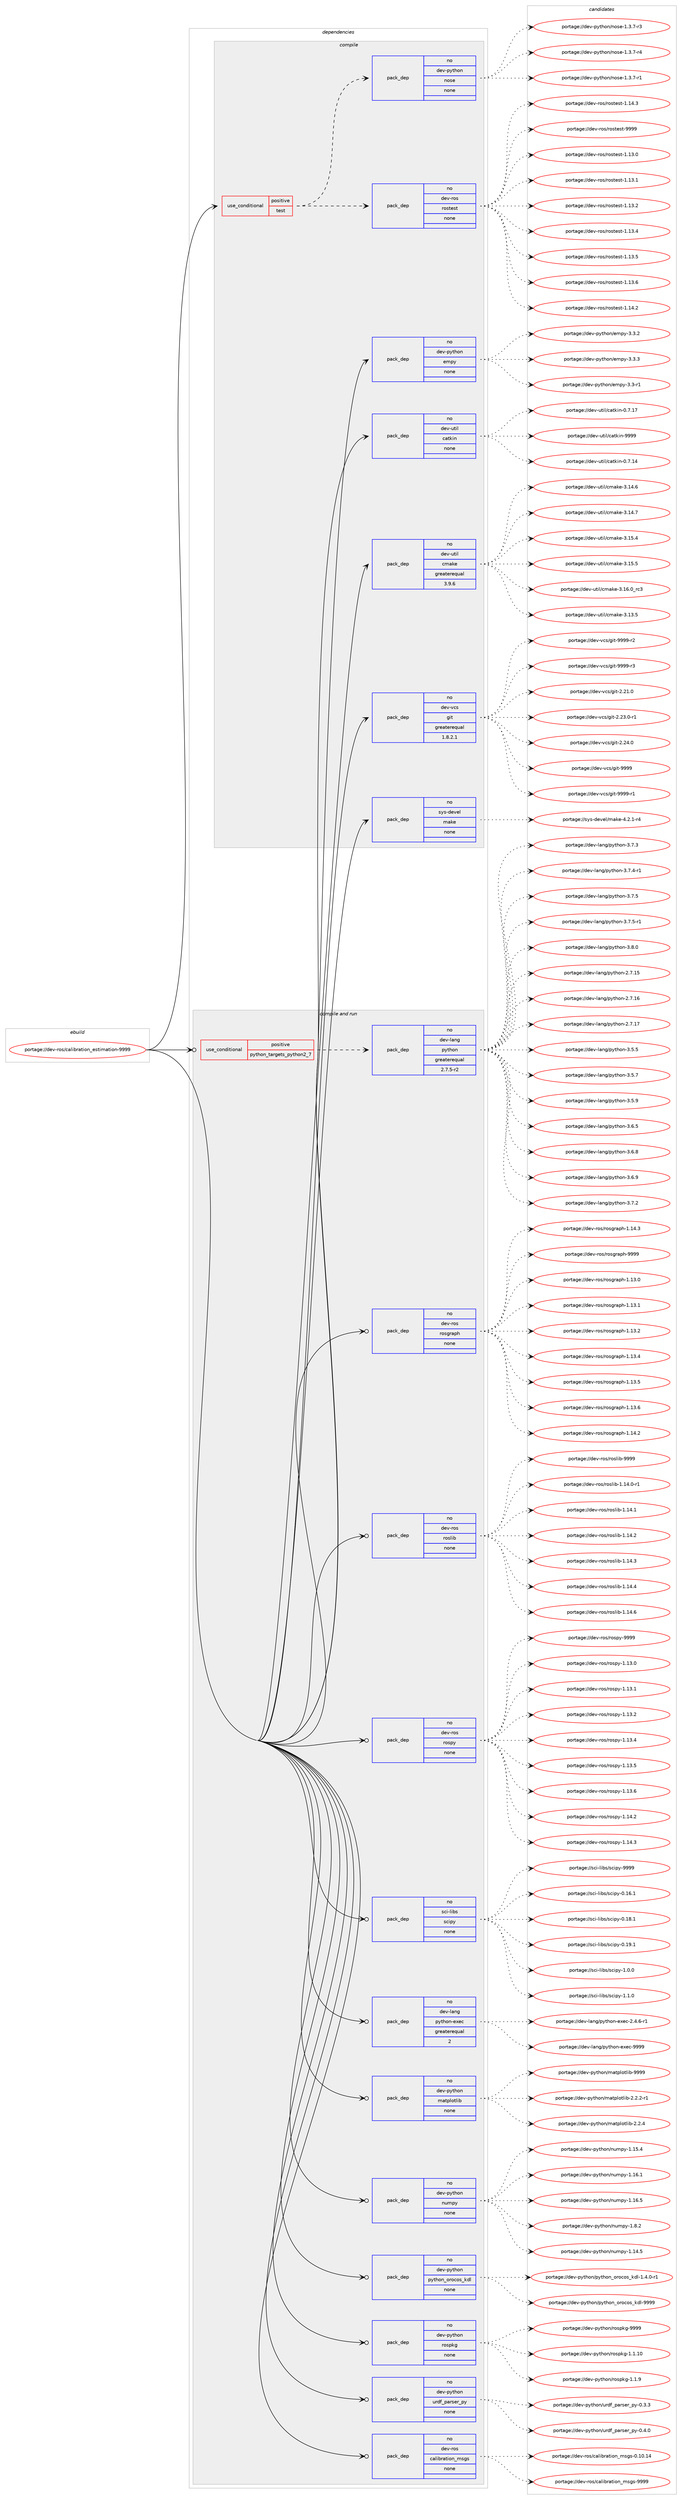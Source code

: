 digraph prolog {

# *************
# Graph options
# *************

newrank=true;
concentrate=true;
compound=true;
graph [rankdir=LR,fontname=Helvetica,fontsize=10,ranksep=1.5];#, ranksep=2.5, nodesep=0.2];
edge  [arrowhead=vee];
node  [fontname=Helvetica,fontsize=10];

# **********
# The ebuild
# **********

subgraph cluster_leftcol {
color=gray;
rank=same;
label=<<i>ebuild</i>>;
id [label="portage://dev-ros/calibration_estimation-9999", color=red, width=4, href="../dev-ros/calibration_estimation-9999.svg"];
}

# ****************
# The dependencies
# ****************

subgraph cluster_midcol {
color=gray;
label=<<i>dependencies</i>>;
subgraph cluster_compile {
fillcolor="#eeeeee";
style=filled;
label=<<i>compile</i>>;
subgraph cond42091 {
dependency183970 [label=<<TABLE BORDER="0" CELLBORDER="1" CELLSPACING="0" CELLPADDING="4"><TR><TD ROWSPAN="3" CELLPADDING="10">use_conditional</TD></TR><TR><TD>positive</TD></TR><TR><TD>test</TD></TR></TABLE>>, shape=none, color=red];
subgraph pack138461 {
dependency183971 [label=<<TABLE BORDER="0" CELLBORDER="1" CELLSPACING="0" CELLPADDING="4" WIDTH="220"><TR><TD ROWSPAN="6" CELLPADDING="30">pack_dep</TD></TR><TR><TD WIDTH="110">no</TD></TR><TR><TD>dev-ros</TD></TR><TR><TD>rostest</TD></TR><TR><TD>none</TD></TR><TR><TD></TD></TR></TABLE>>, shape=none, color=blue];
}
dependency183970:e -> dependency183971:w [weight=20,style="dashed",arrowhead="vee"];
subgraph pack138462 {
dependency183972 [label=<<TABLE BORDER="0" CELLBORDER="1" CELLSPACING="0" CELLPADDING="4" WIDTH="220"><TR><TD ROWSPAN="6" CELLPADDING="30">pack_dep</TD></TR><TR><TD WIDTH="110">no</TD></TR><TR><TD>dev-python</TD></TR><TR><TD>nose</TD></TR><TR><TD>none</TD></TR><TR><TD></TD></TR></TABLE>>, shape=none, color=blue];
}
dependency183970:e -> dependency183972:w [weight=20,style="dashed",arrowhead="vee"];
}
id:e -> dependency183970:w [weight=20,style="solid",arrowhead="vee"];
subgraph pack138463 {
dependency183973 [label=<<TABLE BORDER="0" CELLBORDER="1" CELLSPACING="0" CELLPADDING="4" WIDTH="220"><TR><TD ROWSPAN="6" CELLPADDING="30">pack_dep</TD></TR><TR><TD WIDTH="110">no</TD></TR><TR><TD>dev-python</TD></TR><TR><TD>empy</TD></TR><TR><TD>none</TD></TR><TR><TD></TD></TR></TABLE>>, shape=none, color=blue];
}
id:e -> dependency183973:w [weight=20,style="solid",arrowhead="vee"];
subgraph pack138464 {
dependency183974 [label=<<TABLE BORDER="0" CELLBORDER="1" CELLSPACING="0" CELLPADDING="4" WIDTH="220"><TR><TD ROWSPAN="6" CELLPADDING="30">pack_dep</TD></TR><TR><TD WIDTH="110">no</TD></TR><TR><TD>dev-util</TD></TR><TR><TD>catkin</TD></TR><TR><TD>none</TD></TR><TR><TD></TD></TR></TABLE>>, shape=none, color=blue];
}
id:e -> dependency183974:w [weight=20,style="solid",arrowhead="vee"];
subgraph pack138465 {
dependency183975 [label=<<TABLE BORDER="0" CELLBORDER="1" CELLSPACING="0" CELLPADDING="4" WIDTH="220"><TR><TD ROWSPAN="6" CELLPADDING="30">pack_dep</TD></TR><TR><TD WIDTH="110">no</TD></TR><TR><TD>dev-util</TD></TR><TR><TD>cmake</TD></TR><TR><TD>greaterequal</TD></TR><TR><TD>3.9.6</TD></TR></TABLE>>, shape=none, color=blue];
}
id:e -> dependency183975:w [weight=20,style="solid",arrowhead="vee"];
subgraph pack138466 {
dependency183976 [label=<<TABLE BORDER="0" CELLBORDER="1" CELLSPACING="0" CELLPADDING="4" WIDTH="220"><TR><TD ROWSPAN="6" CELLPADDING="30">pack_dep</TD></TR><TR><TD WIDTH="110">no</TD></TR><TR><TD>dev-vcs</TD></TR><TR><TD>git</TD></TR><TR><TD>greaterequal</TD></TR><TR><TD>1.8.2.1</TD></TR></TABLE>>, shape=none, color=blue];
}
id:e -> dependency183976:w [weight=20,style="solid",arrowhead="vee"];
subgraph pack138467 {
dependency183977 [label=<<TABLE BORDER="0" CELLBORDER="1" CELLSPACING="0" CELLPADDING="4" WIDTH="220"><TR><TD ROWSPAN="6" CELLPADDING="30">pack_dep</TD></TR><TR><TD WIDTH="110">no</TD></TR><TR><TD>sys-devel</TD></TR><TR><TD>make</TD></TR><TR><TD>none</TD></TR><TR><TD></TD></TR></TABLE>>, shape=none, color=blue];
}
id:e -> dependency183977:w [weight=20,style="solid",arrowhead="vee"];
}
subgraph cluster_compileandrun {
fillcolor="#eeeeee";
style=filled;
label=<<i>compile and run</i>>;
subgraph cond42092 {
dependency183978 [label=<<TABLE BORDER="0" CELLBORDER="1" CELLSPACING="0" CELLPADDING="4"><TR><TD ROWSPAN="3" CELLPADDING="10">use_conditional</TD></TR><TR><TD>positive</TD></TR><TR><TD>python_targets_python2_7</TD></TR></TABLE>>, shape=none, color=red];
subgraph pack138468 {
dependency183979 [label=<<TABLE BORDER="0" CELLBORDER="1" CELLSPACING="0" CELLPADDING="4" WIDTH="220"><TR><TD ROWSPAN="6" CELLPADDING="30">pack_dep</TD></TR><TR><TD WIDTH="110">no</TD></TR><TR><TD>dev-lang</TD></TR><TR><TD>python</TD></TR><TR><TD>greaterequal</TD></TR><TR><TD>2.7.5-r2</TD></TR></TABLE>>, shape=none, color=blue];
}
dependency183978:e -> dependency183979:w [weight=20,style="dashed",arrowhead="vee"];
}
id:e -> dependency183978:w [weight=20,style="solid",arrowhead="odotvee"];
subgraph pack138469 {
dependency183980 [label=<<TABLE BORDER="0" CELLBORDER="1" CELLSPACING="0" CELLPADDING="4" WIDTH="220"><TR><TD ROWSPAN="6" CELLPADDING="30">pack_dep</TD></TR><TR><TD WIDTH="110">no</TD></TR><TR><TD>dev-lang</TD></TR><TR><TD>python-exec</TD></TR><TR><TD>greaterequal</TD></TR><TR><TD>2</TD></TR></TABLE>>, shape=none, color=blue];
}
id:e -> dependency183980:w [weight=20,style="solid",arrowhead="odotvee"];
subgraph pack138470 {
dependency183981 [label=<<TABLE BORDER="0" CELLBORDER="1" CELLSPACING="0" CELLPADDING="4" WIDTH="220"><TR><TD ROWSPAN="6" CELLPADDING="30">pack_dep</TD></TR><TR><TD WIDTH="110">no</TD></TR><TR><TD>dev-python</TD></TR><TR><TD>matplotlib</TD></TR><TR><TD>none</TD></TR><TR><TD></TD></TR></TABLE>>, shape=none, color=blue];
}
id:e -> dependency183981:w [weight=20,style="solid",arrowhead="odotvee"];
subgraph pack138471 {
dependency183982 [label=<<TABLE BORDER="0" CELLBORDER="1" CELLSPACING="0" CELLPADDING="4" WIDTH="220"><TR><TD ROWSPAN="6" CELLPADDING="30">pack_dep</TD></TR><TR><TD WIDTH="110">no</TD></TR><TR><TD>dev-python</TD></TR><TR><TD>numpy</TD></TR><TR><TD>none</TD></TR><TR><TD></TD></TR></TABLE>>, shape=none, color=blue];
}
id:e -> dependency183982:w [weight=20,style="solid",arrowhead="odotvee"];
subgraph pack138472 {
dependency183983 [label=<<TABLE BORDER="0" CELLBORDER="1" CELLSPACING="0" CELLPADDING="4" WIDTH="220"><TR><TD ROWSPAN="6" CELLPADDING="30">pack_dep</TD></TR><TR><TD WIDTH="110">no</TD></TR><TR><TD>dev-python</TD></TR><TR><TD>python_orocos_kdl</TD></TR><TR><TD>none</TD></TR><TR><TD></TD></TR></TABLE>>, shape=none, color=blue];
}
id:e -> dependency183983:w [weight=20,style="solid",arrowhead="odotvee"];
subgraph pack138473 {
dependency183984 [label=<<TABLE BORDER="0" CELLBORDER="1" CELLSPACING="0" CELLPADDING="4" WIDTH="220"><TR><TD ROWSPAN="6" CELLPADDING="30">pack_dep</TD></TR><TR><TD WIDTH="110">no</TD></TR><TR><TD>dev-python</TD></TR><TR><TD>rospkg</TD></TR><TR><TD>none</TD></TR><TR><TD></TD></TR></TABLE>>, shape=none, color=blue];
}
id:e -> dependency183984:w [weight=20,style="solid",arrowhead="odotvee"];
subgraph pack138474 {
dependency183985 [label=<<TABLE BORDER="0" CELLBORDER="1" CELLSPACING="0" CELLPADDING="4" WIDTH="220"><TR><TD ROWSPAN="6" CELLPADDING="30">pack_dep</TD></TR><TR><TD WIDTH="110">no</TD></TR><TR><TD>dev-python</TD></TR><TR><TD>urdf_parser_py</TD></TR><TR><TD>none</TD></TR><TR><TD></TD></TR></TABLE>>, shape=none, color=blue];
}
id:e -> dependency183985:w [weight=20,style="solid",arrowhead="odotvee"];
subgraph pack138475 {
dependency183986 [label=<<TABLE BORDER="0" CELLBORDER="1" CELLSPACING="0" CELLPADDING="4" WIDTH="220"><TR><TD ROWSPAN="6" CELLPADDING="30">pack_dep</TD></TR><TR><TD WIDTH="110">no</TD></TR><TR><TD>dev-ros</TD></TR><TR><TD>calibration_msgs</TD></TR><TR><TD>none</TD></TR><TR><TD></TD></TR></TABLE>>, shape=none, color=blue];
}
id:e -> dependency183986:w [weight=20,style="solid",arrowhead="odotvee"];
subgraph pack138476 {
dependency183987 [label=<<TABLE BORDER="0" CELLBORDER="1" CELLSPACING="0" CELLPADDING="4" WIDTH="220"><TR><TD ROWSPAN="6" CELLPADDING="30">pack_dep</TD></TR><TR><TD WIDTH="110">no</TD></TR><TR><TD>dev-ros</TD></TR><TR><TD>rosgraph</TD></TR><TR><TD>none</TD></TR><TR><TD></TD></TR></TABLE>>, shape=none, color=blue];
}
id:e -> dependency183987:w [weight=20,style="solid",arrowhead="odotvee"];
subgraph pack138477 {
dependency183988 [label=<<TABLE BORDER="0" CELLBORDER="1" CELLSPACING="0" CELLPADDING="4" WIDTH="220"><TR><TD ROWSPAN="6" CELLPADDING="30">pack_dep</TD></TR><TR><TD WIDTH="110">no</TD></TR><TR><TD>dev-ros</TD></TR><TR><TD>roslib</TD></TR><TR><TD>none</TD></TR><TR><TD></TD></TR></TABLE>>, shape=none, color=blue];
}
id:e -> dependency183988:w [weight=20,style="solid",arrowhead="odotvee"];
subgraph pack138478 {
dependency183989 [label=<<TABLE BORDER="0" CELLBORDER="1" CELLSPACING="0" CELLPADDING="4" WIDTH="220"><TR><TD ROWSPAN="6" CELLPADDING="30">pack_dep</TD></TR><TR><TD WIDTH="110">no</TD></TR><TR><TD>dev-ros</TD></TR><TR><TD>rospy</TD></TR><TR><TD>none</TD></TR><TR><TD></TD></TR></TABLE>>, shape=none, color=blue];
}
id:e -> dependency183989:w [weight=20,style="solid",arrowhead="odotvee"];
subgraph pack138479 {
dependency183990 [label=<<TABLE BORDER="0" CELLBORDER="1" CELLSPACING="0" CELLPADDING="4" WIDTH="220"><TR><TD ROWSPAN="6" CELLPADDING="30">pack_dep</TD></TR><TR><TD WIDTH="110">no</TD></TR><TR><TD>sci-libs</TD></TR><TR><TD>scipy</TD></TR><TR><TD>none</TD></TR><TR><TD></TD></TR></TABLE>>, shape=none, color=blue];
}
id:e -> dependency183990:w [weight=20,style="solid",arrowhead="odotvee"];
}
subgraph cluster_run {
fillcolor="#eeeeee";
style=filled;
label=<<i>run</i>>;
}
}

# **************
# The candidates
# **************

subgraph cluster_choices {
rank=same;
color=gray;
label=<<i>candidates</i>>;

subgraph choice138461 {
color=black;
nodesep=1;
choiceportage100101118451141111154711411111511610111511645494649514648 [label="portage://dev-ros/rostest-1.13.0", color=red, width=4,href="../dev-ros/rostest-1.13.0.svg"];
choiceportage100101118451141111154711411111511610111511645494649514649 [label="portage://dev-ros/rostest-1.13.1", color=red, width=4,href="../dev-ros/rostest-1.13.1.svg"];
choiceportage100101118451141111154711411111511610111511645494649514650 [label="portage://dev-ros/rostest-1.13.2", color=red, width=4,href="../dev-ros/rostest-1.13.2.svg"];
choiceportage100101118451141111154711411111511610111511645494649514652 [label="portage://dev-ros/rostest-1.13.4", color=red, width=4,href="../dev-ros/rostest-1.13.4.svg"];
choiceportage100101118451141111154711411111511610111511645494649514653 [label="portage://dev-ros/rostest-1.13.5", color=red, width=4,href="../dev-ros/rostest-1.13.5.svg"];
choiceportage100101118451141111154711411111511610111511645494649514654 [label="portage://dev-ros/rostest-1.13.6", color=red, width=4,href="../dev-ros/rostest-1.13.6.svg"];
choiceportage100101118451141111154711411111511610111511645494649524650 [label="portage://dev-ros/rostest-1.14.2", color=red, width=4,href="../dev-ros/rostest-1.14.2.svg"];
choiceportage100101118451141111154711411111511610111511645494649524651 [label="portage://dev-ros/rostest-1.14.3", color=red, width=4,href="../dev-ros/rostest-1.14.3.svg"];
choiceportage10010111845114111115471141111151161011151164557575757 [label="portage://dev-ros/rostest-9999", color=red, width=4,href="../dev-ros/rostest-9999.svg"];
dependency183971:e -> choiceportage100101118451141111154711411111511610111511645494649514648:w [style=dotted,weight="100"];
dependency183971:e -> choiceportage100101118451141111154711411111511610111511645494649514649:w [style=dotted,weight="100"];
dependency183971:e -> choiceportage100101118451141111154711411111511610111511645494649514650:w [style=dotted,weight="100"];
dependency183971:e -> choiceportage100101118451141111154711411111511610111511645494649514652:w [style=dotted,weight="100"];
dependency183971:e -> choiceportage100101118451141111154711411111511610111511645494649514653:w [style=dotted,weight="100"];
dependency183971:e -> choiceportage100101118451141111154711411111511610111511645494649514654:w [style=dotted,weight="100"];
dependency183971:e -> choiceportage100101118451141111154711411111511610111511645494649524650:w [style=dotted,weight="100"];
dependency183971:e -> choiceportage100101118451141111154711411111511610111511645494649524651:w [style=dotted,weight="100"];
dependency183971:e -> choiceportage10010111845114111115471141111151161011151164557575757:w [style=dotted,weight="100"];
}
subgraph choice138462 {
color=black;
nodesep=1;
choiceportage10010111845112121116104111110471101111151014549465146554511449 [label="portage://dev-python/nose-1.3.7-r1", color=red, width=4,href="../dev-python/nose-1.3.7-r1.svg"];
choiceportage10010111845112121116104111110471101111151014549465146554511451 [label="portage://dev-python/nose-1.3.7-r3", color=red, width=4,href="../dev-python/nose-1.3.7-r3.svg"];
choiceportage10010111845112121116104111110471101111151014549465146554511452 [label="portage://dev-python/nose-1.3.7-r4", color=red, width=4,href="../dev-python/nose-1.3.7-r4.svg"];
dependency183972:e -> choiceportage10010111845112121116104111110471101111151014549465146554511449:w [style=dotted,weight="100"];
dependency183972:e -> choiceportage10010111845112121116104111110471101111151014549465146554511451:w [style=dotted,weight="100"];
dependency183972:e -> choiceportage10010111845112121116104111110471101111151014549465146554511452:w [style=dotted,weight="100"];
}
subgraph choice138463 {
color=black;
nodesep=1;
choiceportage1001011184511212111610411111047101109112121455146514511449 [label="portage://dev-python/empy-3.3-r1", color=red, width=4,href="../dev-python/empy-3.3-r1.svg"];
choiceportage1001011184511212111610411111047101109112121455146514650 [label="portage://dev-python/empy-3.3.2", color=red, width=4,href="../dev-python/empy-3.3.2.svg"];
choiceportage1001011184511212111610411111047101109112121455146514651 [label="portage://dev-python/empy-3.3.3", color=red, width=4,href="../dev-python/empy-3.3.3.svg"];
dependency183973:e -> choiceportage1001011184511212111610411111047101109112121455146514511449:w [style=dotted,weight="100"];
dependency183973:e -> choiceportage1001011184511212111610411111047101109112121455146514650:w [style=dotted,weight="100"];
dependency183973:e -> choiceportage1001011184511212111610411111047101109112121455146514651:w [style=dotted,weight="100"];
}
subgraph choice138464 {
color=black;
nodesep=1;
choiceportage1001011184511711610510847999711610710511045484655464952 [label="portage://dev-util/catkin-0.7.14", color=red, width=4,href="../dev-util/catkin-0.7.14.svg"];
choiceportage1001011184511711610510847999711610710511045484655464955 [label="portage://dev-util/catkin-0.7.17", color=red, width=4,href="../dev-util/catkin-0.7.17.svg"];
choiceportage100101118451171161051084799971161071051104557575757 [label="portage://dev-util/catkin-9999", color=red, width=4,href="../dev-util/catkin-9999.svg"];
dependency183974:e -> choiceportage1001011184511711610510847999711610710511045484655464952:w [style=dotted,weight="100"];
dependency183974:e -> choiceportage1001011184511711610510847999711610710511045484655464955:w [style=dotted,weight="100"];
dependency183974:e -> choiceportage100101118451171161051084799971161071051104557575757:w [style=dotted,weight="100"];
}
subgraph choice138465 {
color=black;
nodesep=1;
choiceportage1001011184511711610510847991099710710145514649514653 [label="portage://dev-util/cmake-3.13.5", color=red, width=4,href="../dev-util/cmake-3.13.5.svg"];
choiceportage1001011184511711610510847991099710710145514649524654 [label="portage://dev-util/cmake-3.14.6", color=red, width=4,href="../dev-util/cmake-3.14.6.svg"];
choiceportage1001011184511711610510847991099710710145514649524655 [label="portage://dev-util/cmake-3.14.7", color=red, width=4,href="../dev-util/cmake-3.14.7.svg"];
choiceportage1001011184511711610510847991099710710145514649534652 [label="portage://dev-util/cmake-3.15.4", color=red, width=4,href="../dev-util/cmake-3.15.4.svg"];
choiceportage1001011184511711610510847991099710710145514649534653 [label="portage://dev-util/cmake-3.15.5", color=red, width=4,href="../dev-util/cmake-3.15.5.svg"];
choiceportage1001011184511711610510847991099710710145514649544648951149951 [label="portage://dev-util/cmake-3.16.0_rc3", color=red, width=4,href="../dev-util/cmake-3.16.0_rc3.svg"];
dependency183975:e -> choiceportage1001011184511711610510847991099710710145514649514653:w [style=dotted,weight="100"];
dependency183975:e -> choiceportage1001011184511711610510847991099710710145514649524654:w [style=dotted,weight="100"];
dependency183975:e -> choiceportage1001011184511711610510847991099710710145514649524655:w [style=dotted,weight="100"];
dependency183975:e -> choiceportage1001011184511711610510847991099710710145514649534652:w [style=dotted,weight="100"];
dependency183975:e -> choiceportage1001011184511711610510847991099710710145514649534653:w [style=dotted,weight="100"];
dependency183975:e -> choiceportage1001011184511711610510847991099710710145514649544648951149951:w [style=dotted,weight="100"];
}
subgraph choice138466 {
color=black;
nodesep=1;
choiceportage10010111845118991154710310511645504650494648 [label="portage://dev-vcs/git-2.21.0", color=red, width=4,href="../dev-vcs/git-2.21.0.svg"];
choiceportage100101118451189911547103105116455046505146484511449 [label="portage://dev-vcs/git-2.23.0-r1", color=red, width=4,href="../dev-vcs/git-2.23.0-r1.svg"];
choiceportage10010111845118991154710310511645504650524648 [label="portage://dev-vcs/git-2.24.0", color=red, width=4,href="../dev-vcs/git-2.24.0.svg"];
choiceportage1001011184511899115471031051164557575757 [label="portage://dev-vcs/git-9999", color=red, width=4,href="../dev-vcs/git-9999.svg"];
choiceportage10010111845118991154710310511645575757574511449 [label="portage://dev-vcs/git-9999-r1", color=red, width=4,href="../dev-vcs/git-9999-r1.svg"];
choiceportage10010111845118991154710310511645575757574511450 [label="portage://dev-vcs/git-9999-r2", color=red, width=4,href="../dev-vcs/git-9999-r2.svg"];
choiceportage10010111845118991154710310511645575757574511451 [label="portage://dev-vcs/git-9999-r3", color=red, width=4,href="../dev-vcs/git-9999-r3.svg"];
dependency183976:e -> choiceportage10010111845118991154710310511645504650494648:w [style=dotted,weight="100"];
dependency183976:e -> choiceportage100101118451189911547103105116455046505146484511449:w [style=dotted,weight="100"];
dependency183976:e -> choiceportage10010111845118991154710310511645504650524648:w [style=dotted,weight="100"];
dependency183976:e -> choiceportage1001011184511899115471031051164557575757:w [style=dotted,weight="100"];
dependency183976:e -> choiceportage10010111845118991154710310511645575757574511449:w [style=dotted,weight="100"];
dependency183976:e -> choiceportage10010111845118991154710310511645575757574511450:w [style=dotted,weight="100"];
dependency183976:e -> choiceportage10010111845118991154710310511645575757574511451:w [style=dotted,weight="100"];
}
subgraph choice138467 {
color=black;
nodesep=1;
choiceportage1151211154510010111810110847109971071014552465046494511452 [label="portage://sys-devel/make-4.2.1-r4", color=red, width=4,href="../sys-devel/make-4.2.1-r4.svg"];
dependency183977:e -> choiceportage1151211154510010111810110847109971071014552465046494511452:w [style=dotted,weight="100"];
}
subgraph choice138468 {
color=black;
nodesep=1;
choiceportage10010111845108971101034711212111610411111045504655464953 [label="portage://dev-lang/python-2.7.15", color=red, width=4,href="../dev-lang/python-2.7.15.svg"];
choiceportage10010111845108971101034711212111610411111045504655464954 [label="portage://dev-lang/python-2.7.16", color=red, width=4,href="../dev-lang/python-2.7.16.svg"];
choiceportage10010111845108971101034711212111610411111045504655464955 [label="portage://dev-lang/python-2.7.17", color=red, width=4,href="../dev-lang/python-2.7.17.svg"];
choiceportage100101118451089711010347112121116104111110455146534653 [label="portage://dev-lang/python-3.5.5", color=red, width=4,href="../dev-lang/python-3.5.5.svg"];
choiceportage100101118451089711010347112121116104111110455146534655 [label="portage://dev-lang/python-3.5.7", color=red, width=4,href="../dev-lang/python-3.5.7.svg"];
choiceportage100101118451089711010347112121116104111110455146534657 [label="portage://dev-lang/python-3.5.9", color=red, width=4,href="../dev-lang/python-3.5.9.svg"];
choiceportage100101118451089711010347112121116104111110455146544653 [label="portage://dev-lang/python-3.6.5", color=red, width=4,href="../dev-lang/python-3.6.5.svg"];
choiceportage100101118451089711010347112121116104111110455146544656 [label="portage://dev-lang/python-3.6.8", color=red, width=4,href="../dev-lang/python-3.6.8.svg"];
choiceportage100101118451089711010347112121116104111110455146544657 [label="portage://dev-lang/python-3.6.9", color=red, width=4,href="../dev-lang/python-3.6.9.svg"];
choiceportage100101118451089711010347112121116104111110455146554650 [label="portage://dev-lang/python-3.7.2", color=red, width=4,href="../dev-lang/python-3.7.2.svg"];
choiceportage100101118451089711010347112121116104111110455146554651 [label="portage://dev-lang/python-3.7.3", color=red, width=4,href="../dev-lang/python-3.7.3.svg"];
choiceportage1001011184510897110103471121211161041111104551465546524511449 [label="portage://dev-lang/python-3.7.4-r1", color=red, width=4,href="../dev-lang/python-3.7.4-r1.svg"];
choiceportage100101118451089711010347112121116104111110455146554653 [label="portage://dev-lang/python-3.7.5", color=red, width=4,href="../dev-lang/python-3.7.5.svg"];
choiceportage1001011184510897110103471121211161041111104551465546534511449 [label="portage://dev-lang/python-3.7.5-r1", color=red, width=4,href="../dev-lang/python-3.7.5-r1.svg"];
choiceportage100101118451089711010347112121116104111110455146564648 [label="portage://dev-lang/python-3.8.0", color=red, width=4,href="../dev-lang/python-3.8.0.svg"];
dependency183979:e -> choiceportage10010111845108971101034711212111610411111045504655464953:w [style=dotted,weight="100"];
dependency183979:e -> choiceportage10010111845108971101034711212111610411111045504655464954:w [style=dotted,weight="100"];
dependency183979:e -> choiceportage10010111845108971101034711212111610411111045504655464955:w [style=dotted,weight="100"];
dependency183979:e -> choiceportage100101118451089711010347112121116104111110455146534653:w [style=dotted,weight="100"];
dependency183979:e -> choiceportage100101118451089711010347112121116104111110455146534655:w [style=dotted,weight="100"];
dependency183979:e -> choiceportage100101118451089711010347112121116104111110455146534657:w [style=dotted,weight="100"];
dependency183979:e -> choiceportage100101118451089711010347112121116104111110455146544653:w [style=dotted,weight="100"];
dependency183979:e -> choiceportage100101118451089711010347112121116104111110455146544656:w [style=dotted,weight="100"];
dependency183979:e -> choiceportage100101118451089711010347112121116104111110455146544657:w [style=dotted,weight="100"];
dependency183979:e -> choiceportage100101118451089711010347112121116104111110455146554650:w [style=dotted,weight="100"];
dependency183979:e -> choiceportage100101118451089711010347112121116104111110455146554651:w [style=dotted,weight="100"];
dependency183979:e -> choiceportage1001011184510897110103471121211161041111104551465546524511449:w [style=dotted,weight="100"];
dependency183979:e -> choiceportage100101118451089711010347112121116104111110455146554653:w [style=dotted,weight="100"];
dependency183979:e -> choiceportage1001011184510897110103471121211161041111104551465546534511449:w [style=dotted,weight="100"];
dependency183979:e -> choiceportage100101118451089711010347112121116104111110455146564648:w [style=dotted,weight="100"];
}
subgraph choice138469 {
color=black;
nodesep=1;
choiceportage10010111845108971101034711212111610411111045101120101994550465246544511449 [label="portage://dev-lang/python-exec-2.4.6-r1", color=red, width=4,href="../dev-lang/python-exec-2.4.6-r1.svg"];
choiceportage10010111845108971101034711212111610411111045101120101994557575757 [label="portage://dev-lang/python-exec-9999", color=red, width=4,href="../dev-lang/python-exec-9999.svg"];
dependency183980:e -> choiceportage10010111845108971101034711212111610411111045101120101994550465246544511449:w [style=dotted,weight="100"];
dependency183980:e -> choiceportage10010111845108971101034711212111610411111045101120101994557575757:w [style=dotted,weight="100"];
}
subgraph choice138470 {
color=black;
nodesep=1;
choiceportage100101118451121211161041111104710997116112108111116108105984550465046504511449 [label="portage://dev-python/matplotlib-2.2.2-r1", color=red, width=4,href="../dev-python/matplotlib-2.2.2-r1.svg"];
choiceportage10010111845112121116104111110471099711611210811111610810598455046504652 [label="portage://dev-python/matplotlib-2.2.4", color=red, width=4,href="../dev-python/matplotlib-2.2.4.svg"];
choiceportage100101118451121211161041111104710997116112108111116108105984557575757 [label="portage://dev-python/matplotlib-9999", color=red, width=4,href="../dev-python/matplotlib-9999.svg"];
dependency183981:e -> choiceportage100101118451121211161041111104710997116112108111116108105984550465046504511449:w [style=dotted,weight="100"];
dependency183981:e -> choiceportage10010111845112121116104111110471099711611210811111610810598455046504652:w [style=dotted,weight="100"];
dependency183981:e -> choiceportage100101118451121211161041111104710997116112108111116108105984557575757:w [style=dotted,weight="100"];
}
subgraph choice138471 {
color=black;
nodesep=1;
choiceportage100101118451121211161041111104711011710911212145494649524653 [label="portage://dev-python/numpy-1.14.5", color=red, width=4,href="../dev-python/numpy-1.14.5.svg"];
choiceportage100101118451121211161041111104711011710911212145494649534652 [label="portage://dev-python/numpy-1.15.4", color=red, width=4,href="../dev-python/numpy-1.15.4.svg"];
choiceportage100101118451121211161041111104711011710911212145494649544649 [label="portage://dev-python/numpy-1.16.1", color=red, width=4,href="../dev-python/numpy-1.16.1.svg"];
choiceportage100101118451121211161041111104711011710911212145494649544653 [label="portage://dev-python/numpy-1.16.5", color=red, width=4,href="../dev-python/numpy-1.16.5.svg"];
choiceportage1001011184511212111610411111047110117109112121454946564650 [label="portage://dev-python/numpy-1.8.2", color=red, width=4,href="../dev-python/numpy-1.8.2.svg"];
dependency183982:e -> choiceportage100101118451121211161041111104711011710911212145494649524653:w [style=dotted,weight="100"];
dependency183982:e -> choiceportage100101118451121211161041111104711011710911212145494649534652:w [style=dotted,weight="100"];
dependency183982:e -> choiceportage100101118451121211161041111104711011710911212145494649544649:w [style=dotted,weight="100"];
dependency183982:e -> choiceportage100101118451121211161041111104711011710911212145494649544653:w [style=dotted,weight="100"];
dependency183982:e -> choiceportage1001011184511212111610411111047110117109112121454946564650:w [style=dotted,weight="100"];
}
subgraph choice138472 {
color=black;
nodesep=1;
choiceportage10010111845112121116104111110471121211161041111109511111411199111115951071001084549465246484511449 [label="portage://dev-python/python_orocos_kdl-1.4.0-r1", color=red, width=4,href="../dev-python/python_orocos_kdl-1.4.0-r1.svg"];
choiceportage10010111845112121116104111110471121211161041111109511111411199111115951071001084557575757 [label="portage://dev-python/python_orocos_kdl-9999", color=red, width=4,href="../dev-python/python_orocos_kdl-9999.svg"];
dependency183983:e -> choiceportage10010111845112121116104111110471121211161041111109511111411199111115951071001084549465246484511449:w [style=dotted,weight="100"];
dependency183983:e -> choiceportage10010111845112121116104111110471121211161041111109511111411199111115951071001084557575757:w [style=dotted,weight="100"];
}
subgraph choice138473 {
color=black;
nodesep=1;
choiceportage100101118451121211161041111104711411111511210710345494649464948 [label="portage://dev-python/rospkg-1.1.10", color=red, width=4,href="../dev-python/rospkg-1.1.10.svg"];
choiceportage1001011184511212111610411111047114111115112107103454946494657 [label="portage://dev-python/rospkg-1.1.9", color=red, width=4,href="../dev-python/rospkg-1.1.9.svg"];
choiceportage10010111845112121116104111110471141111151121071034557575757 [label="portage://dev-python/rospkg-9999", color=red, width=4,href="../dev-python/rospkg-9999.svg"];
dependency183984:e -> choiceportage100101118451121211161041111104711411111511210710345494649464948:w [style=dotted,weight="100"];
dependency183984:e -> choiceportage1001011184511212111610411111047114111115112107103454946494657:w [style=dotted,weight="100"];
dependency183984:e -> choiceportage10010111845112121116104111110471141111151121071034557575757:w [style=dotted,weight="100"];
}
subgraph choice138474 {
color=black;
nodesep=1;
choiceportage1001011184511212111610411111047117114100102951129711411510111495112121454846514651 [label="portage://dev-python/urdf_parser_py-0.3.3", color=red, width=4,href="../dev-python/urdf_parser_py-0.3.3.svg"];
choiceportage1001011184511212111610411111047117114100102951129711411510111495112121454846524648 [label="portage://dev-python/urdf_parser_py-0.4.0", color=red, width=4,href="../dev-python/urdf_parser_py-0.4.0.svg"];
dependency183985:e -> choiceportage1001011184511212111610411111047117114100102951129711411510111495112121454846514651:w [style=dotted,weight="100"];
dependency183985:e -> choiceportage1001011184511212111610411111047117114100102951129711411510111495112121454846524648:w [style=dotted,weight="100"];
}
subgraph choice138475 {
color=black;
nodesep=1;
choiceportage100101118451141111154799971081059811497116105111110951091151031154548464948464952 [label="portage://dev-ros/calibration_msgs-0.10.14", color=red, width=4,href="../dev-ros/calibration_msgs-0.10.14.svg"];
choiceportage100101118451141111154799971081059811497116105111110951091151031154557575757 [label="portage://dev-ros/calibration_msgs-9999", color=red, width=4,href="../dev-ros/calibration_msgs-9999.svg"];
dependency183986:e -> choiceportage100101118451141111154799971081059811497116105111110951091151031154548464948464952:w [style=dotted,weight="100"];
dependency183986:e -> choiceportage100101118451141111154799971081059811497116105111110951091151031154557575757:w [style=dotted,weight="100"];
}
subgraph choice138476 {
color=black;
nodesep=1;
choiceportage10010111845114111115471141111151031149711210445494649514648 [label="portage://dev-ros/rosgraph-1.13.0", color=red, width=4,href="../dev-ros/rosgraph-1.13.0.svg"];
choiceportage10010111845114111115471141111151031149711210445494649514649 [label="portage://dev-ros/rosgraph-1.13.1", color=red, width=4,href="../dev-ros/rosgraph-1.13.1.svg"];
choiceportage10010111845114111115471141111151031149711210445494649514650 [label="portage://dev-ros/rosgraph-1.13.2", color=red, width=4,href="../dev-ros/rosgraph-1.13.2.svg"];
choiceportage10010111845114111115471141111151031149711210445494649514652 [label="portage://dev-ros/rosgraph-1.13.4", color=red, width=4,href="../dev-ros/rosgraph-1.13.4.svg"];
choiceportage10010111845114111115471141111151031149711210445494649514653 [label="portage://dev-ros/rosgraph-1.13.5", color=red, width=4,href="../dev-ros/rosgraph-1.13.5.svg"];
choiceportage10010111845114111115471141111151031149711210445494649514654 [label="portage://dev-ros/rosgraph-1.13.6", color=red, width=4,href="../dev-ros/rosgraph-1.13.6.svg"];
choiceportage10010111845114111115471141111151031149711210445494649524650 [label="portage://dev-ros/rosgraph-1.14.2", color=red, width=4,href="../dev-ros/rosgraph-1.14.2.svg"];
choiceportage10010111845114111115471141111151031149711210445494649524651 [label="portage://dev-ros/rosgraph-1.14.3", color=red, width=4,href="../dev-ros/rosgraph-1.14.3.svg"];
choiceportage1001011184511411111547114111115103114971121044557575757 [label="portage://dev-ros/rosgraph-9999", color=red, width=4,href="../dev-ros/rosgraph-9999.svg"];
dependency183987:e -> choiceportage10010111845114111115471141111151031149711210445494649514648:w [style=dotted,weight="100"];
dependency183987:e -> choiceportage10010111845114111115471141111151031149711210445494649514649:w [style=dotted,weight="100"];
dependency183987:e -> choiceportage10010111845114111115471141111151031149711210445494649514650:w [style=dotted,weight="100"];
dependency183987:e -> choiceportage10010111845114111115471141111151031149711210445494649514652:w [style=dotted,weight="100"];
dependency183987:e -> choiceportage10010111845114111115471141111151031149711210445494649514653:w [style=dotted,weight="100"];
dependency183987:e -> choiceportage10010111845114111115471141111151031149711210445494649514654:w [style=dotted,weight="100"];
dependency183987:e -> choiceportage10010111845114111115471141111151031149711210445494649524650:w [style=dotted,weight="100"];
dependency183987:e -> choiceportage10010111845114111115471141111151031149711210445494649524651:w [style=dotted,weight="100"];
dependency183987:e -> choiceportage1001011184511411111547114111115103114971121044557575757:w [style=dotted,weight="100"];
}
subgraph choice138477 {
color=black;
nodesep=1;
choiceportage100101118451141111154711411111510810598454946495246484511449 [label="portage://dev-ros/roslib-1.14.0-r1", color=red, width=4,href="../dev-ros/roslib-1.14.0-r1.svg"];
choiceportage10010111845114111115471141111151081059845494649524649 [label="portage://dev-ros/roslib-1.14.1", color=red, width=4,href="../dev-ros/roslib-1.14.1.svg"];
choiceportage10010111845114111115471141111151081059845494649524650 [label="portage://dev-ros/roslib-1.14.2", color=red, width=4,href="../dev-ros/roslib-1.14.2.svg"];
choiceportage10010111845114111115471141111151081059845494649524651 [label="portage://dev-ros/roslib-1.14.3", color=red, width=4,href="../dev-ros/roslib-1.14.3.svg"];
choiceportage10010111845114111115471141111151081059845494649524652 [label="portage://dev-ros/roslib-1.14.4", color=red, width=4,href="../dev-ros/roslib-1.14.4.svg"];
choiceportage10010111845114111115471141111151081059845494649524654 [label="portage://dev-ros/roslib-1.14.6", color=red, width=4,href="../dev-ros/roslib-1.14.6.svg"];
choiceportage1001011184511411111547114111115108105984557575757 [label="portage://dev-ros/roslib-9999", color=red, width=4,href="../dev-ros/roslib-9999.svg"];
dependency183988:e -> choiceportage100101118451141111154711411111510810598454946495246484511449:w [style=dotted,weight="100"];
dependency183988:e -> choiceportage10010111845114111115471141111151081059845494649524649:w [style=dotted,weight="100"];
dependency183988:e -> choiceportage10010111845114111115471141111151081059845494649524650:w [style=dotted,weight="100"];
dependency183988:e -> choiceportage10010111845114111115471141111151081059845494649524651:w [style=dotted,weight="100"];
dependency183988:e -> choiceportage10010111845114111115471141111151081059845494649524652:w [style=dotted,weight="100"];
dependency183988:e -> choiceportage10010111845114111115471141111151081059845494649524654:w [style=dotted,weight="100"];
dependency183988:e -> choiceportage1001011184511411111547114111115108105984557575757:w [style=dotted,weight="100"];
}
subgraph choice138478 {
color=black;
nodesep=1;
choiceportage100101118451141111154711411111511212145494649514648 [label="portage://dev-ros/rospy-1.13.0", color=red, width=4,href="../dev-ros/rospy-1.13.0.svg"];
choiceportage100101118451141111154711411111511212145494649514649 [label="portage://dev-ros/rospy-1.13.1", color=red, width=4,href="../dev-ros/rospy-1.13.1.svg"];
choiceportage100101118451141111154711411111511212145494649514650 [label="portage://dev-ros/rospy-1.13.2", color=red, width=4,href="../dev-ros/rospy-1.13.2.svg"];
choiceportage100101118451141111154711411111511212145494649514652 [label="portage://dev-ros/rospy-1.13.4", color=red, width=4,href="../dev-ros/rospy-1.13.4.svg"];
choiceportage100101118451141111154711411111511212145494649514653 [label="portage://dev-ros/rospy-1.13.5", color=red, width=4,href="../dev-ros/rospy-1.13.5.svg"];
choiceportage100101118451141111154711411111511212145494649514654 [label="portage://dev-ros/rospy-1.13.6", color=red, width=4,href="../dev-ros/rospy-1.13.6.svg"];
choiceportage100101118451141111154711411111511212145494649524650 [label="portage://dev-ros/rospy-1.14.2", color=red, width=4,href="../dev-ros/rospy-1.14.2.svg"];
choiceportage100101118451141111154711411111511212145494649524651 [label="portage://dev-ros/rospy-1.14.3", color=red, width=4,href="../dev-ros/rospy-1.14.3.svg"];
choiceportage10010111845114111115471141111151121214557575757 [label="portage://dev-ros/rospy-9999", color=red, width=4,href="../dev-ros/rospy-9999.svg"];
dependency183989:e -> choiceportage100101118451141111154711411111511212145494649514648:w [style=dotted,weight="100"];
dependency183989:e -> choiceportage100101118451141111154711411111511212145494649514649:w [style=dotted,weight="100"];
dependency183989:e -> choiceportage100101118451141111154711411111511212145494649514650:w [style=dotted,weight="100"];
dependency183989:e -> choiceportage100101118451141111154711411111511212145494649514652:w [style=dotted,weight="100"];
dependency183989:e -> choiceportage100101118451141111154711411111511212145494649514653:w [style=dotted,weight="100"];
dependency183989:e -> choiceportage100101118451141111154711411111511212145494649514654:w [style=dotted,weight="100"];
dependency183989:e -> choiceportage100101118451141111154711411111511212145494649524650:w [style=dotted,weight="100"];
dependency183989:e -> choiceportage100101118451141111154711411111511212145494649524651:w [style=dotted,weight="100"];
dependency183989:e -> choiceportage10010111845114111115471141111151121214557575757:w [style=dotted,weight="100"];
}
subgraph choice138479 {
color=black;
nodesep=1;
choiceportage115991054510810598115471159910511212145484649544649 [label="portage://sci-libs/scipy-0.16.1", color=red, width=4,href="../sci-libs/scipy-0.16.1.svg"];
choiceportage115991054510810598115471159910511212145484649564649 [label="portage://sci-libs/scipy-0.18.1", color=red, width=4,href="../sci-libs/scipy-0.18.1.svg"];
choiceportage115991054510810598115471159910511212145484649574649 [label="portage://sci-libs/scipy-0.19.1", color=red, width=4,href="../sci-libs/scipy-0.19.1.svg"];
choiceportage1159910545108105981154711599105112121454946484648 [label="portage://sci-libs/scipy-1.0.0", color=red, width=4,href="../sci-libs/scipy-1.0.0.svg"];
choiceportage1159910545108105981154711599105112121454946494648 [label="portage://sci-libs/scipy-1.1.0", color=red, width=4,href="../sci-libs/scipy-1.1.0.svg"];
choiceportage11599105451081059811547115991051121214557575757 [label="portage://sci-libs/scipy-9999", color=red, width=4,href="../sci-libs/scipy-9999.svg"];
dependency183990:e -> choiceportage115991054510810598115471159910511212145484649544649:w [style=dotted,weight="100"];
dependency183990:e -> choiceportage115991054510810598115471159910511212145484649564649:w [style=dotted,weight="100"];
dependency183990:e -> choiceportage115991054510810598115471159910511212145484649574649:w [style=dotted,weight="100"];
dependency183990:e -> choiceportage1159910545108105981154711599105112121454946484648:w [style=dotted,weight="100"];
dependency183990:e -> choiceportage1159910545108105981154711599105112121454946494648:w [style=dotted,weight="100"];
dependency183990:e -> choiceportage11599105451081059811547115991051121214557575757:w [style=dotted,weight="100"];
}
}

}
